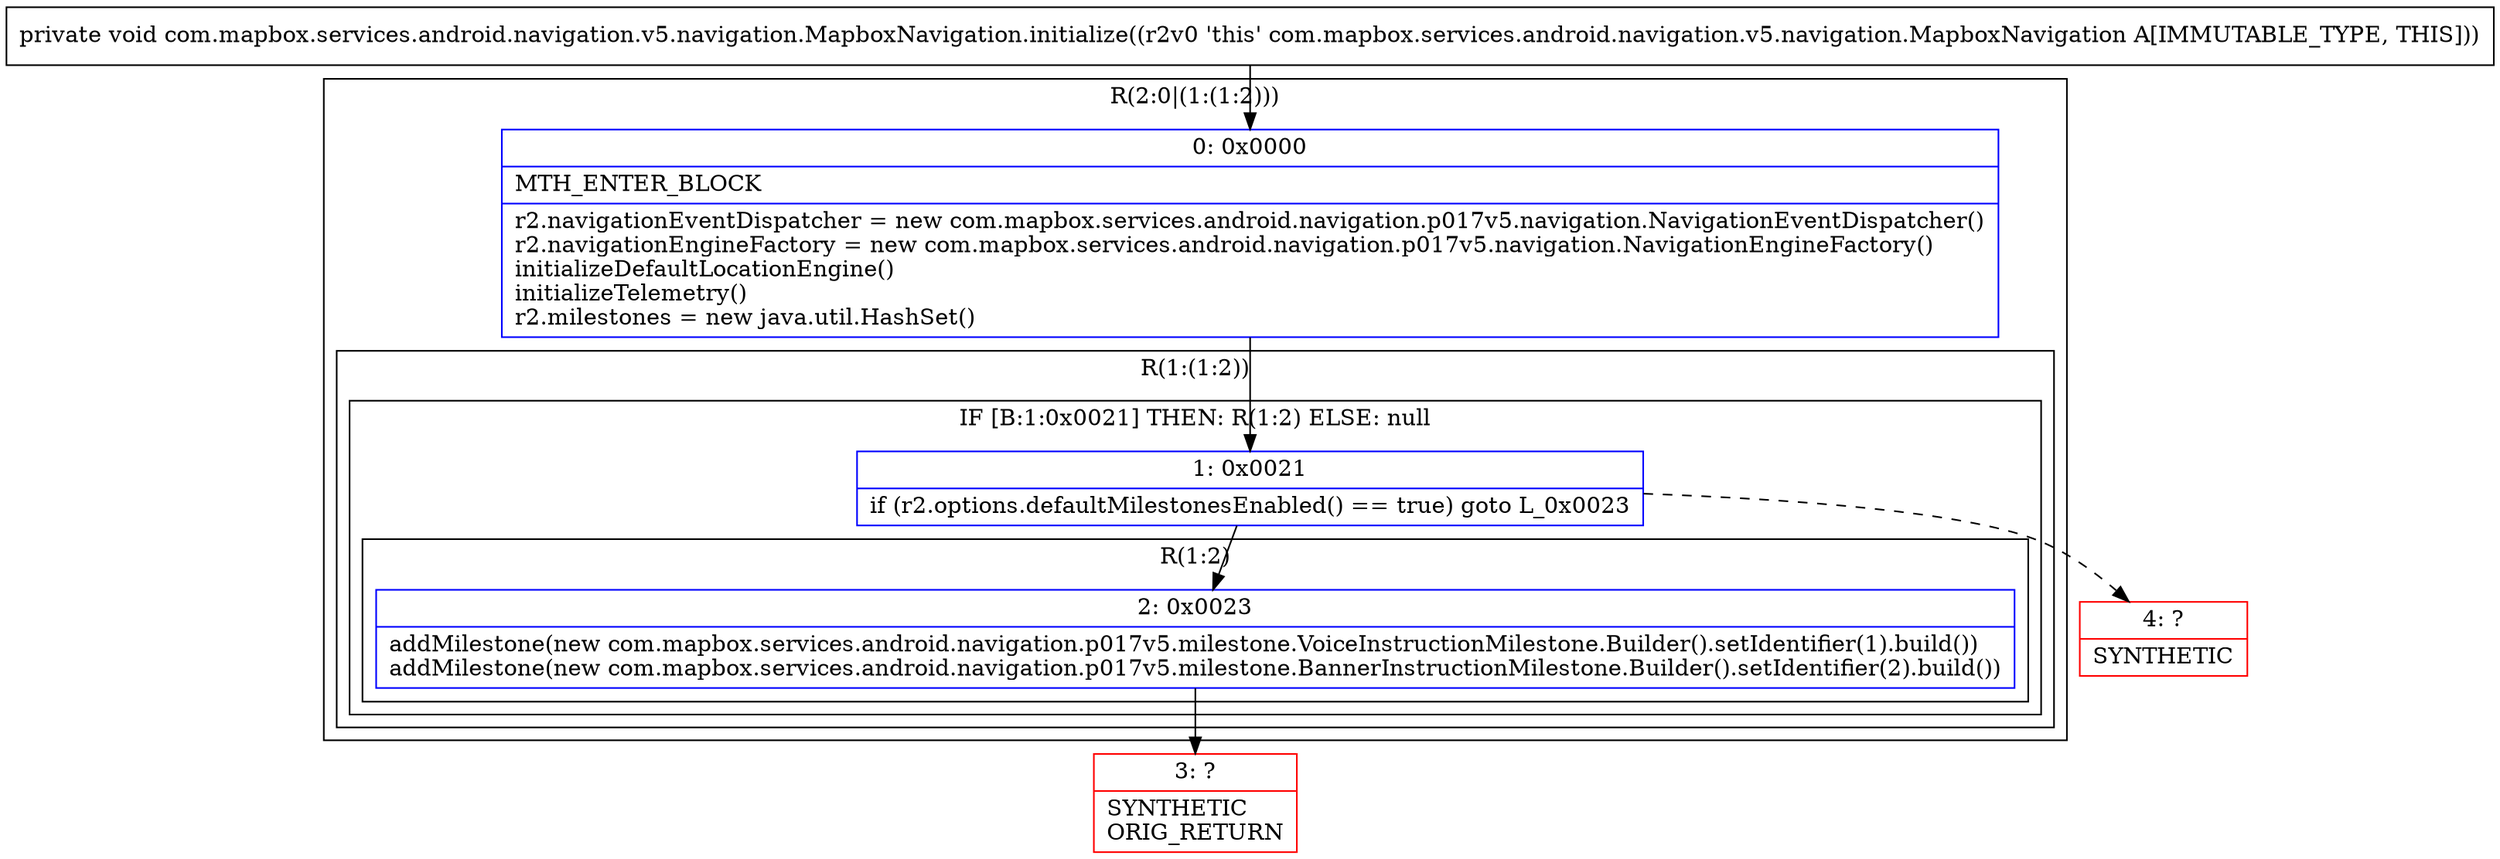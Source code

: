 digraph "CFG forcom.mapbox.services.android.navigation.v5.navigation.MapboxNavigation.initialize()V" {
subgraph cluster_Region_1106784937 {
label = "R(2:0|(1:(1:2)))";
node [shape=record,color=blue];
Node_0 [shape=record,label="{0\:\ 0x0000|MTH_ENTER_BLOCK\l|r2.navigationEventDispatcher = new com.mapbox.services.android.navigation.p017v5.navigation.NavigationEventDispatcher()\lr2.navigationEngineFactory = new com.mapbox.services.android.navigation.p017v5.navigation.NavigationEngineFactory()\linitializeDefaultLocationEngine()\linitializeTelemetry()\lr2.milestones = new java.util.HashSet()\l}"];
subgraph cluster_Region_1274378993 {
label = "R(1:(1:2))";
node [shape=record,color=blue];
subgraph cluster_IfRegion_2017784496 {
label = "IF [B:1:0x0021] THEN: R(1:2) ELSE: null";
node [shape=record,color=blue];
Node_1 [shape=record,label="{1\:\ 0x0021|if (r2.options.defaultMilestonesEnabled() == true) goto L_0x0023\l}"];
subgraph cluster_Region_1029482831 {
label = "R(1:2)";
node [shape=record,color=blue];
Node_2 [shape=record,label="{2\:\ 0x0023|addMilestone(new com.mapbox.services.android.navigation.p017v5.milestone.VoiceInstructionMilestone.Builder().setIdentifier(1).build())\laddMilestone(new com.mapbox.services.android.navigation.p017v5.milestone.BannerInstructionMilestone.Builder().setIdentifier(2).build())\l}"];
}
}
}
}
Node_3 [shape=record,color=red,label="{3\:\ ?|SYNTHETIC\lORIG_RETURN\l}"];
Node_4 [shape=record,color=red,label="{4\:\ ?|SYNTHETIC\l}"];
MethodNode[shape=record,label="{private void com.mapbox.services.android.navigation.v5.navigation.MapboxNavigation.initialize((r2v0 'this' com.mapbox.services.android.navigation.v5.navigation.MapboxNavigation A[IMMUTABLE_TYPE, THIS])) }"];
MethodNode -> Node_0;
Node_0 -> Node_1;
Node_1 -> Node_2;
Node_1 -> Node_4[style=dashed];
Node_2 -> Node_3;
}

